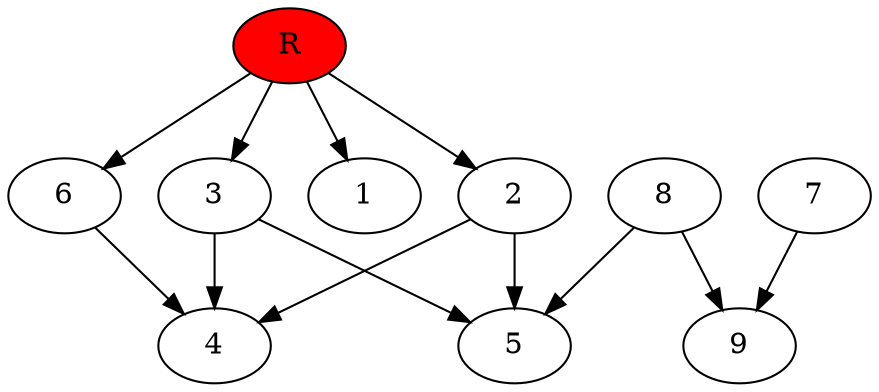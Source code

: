 digraph prb16477 {
	1
	2
	3
	4
	5
	6
	7
	8
	R [fillcolor="#ff0000" style=filled]
	2 -> 4
	2 -> 5
	3 -> 4
	3 -> 5
	6 -> 4
	7 -> 9
	8 -> 5
	8 -> 9
	R -> 1
	R -> 2
	R -> 3
	R -> 6
}
